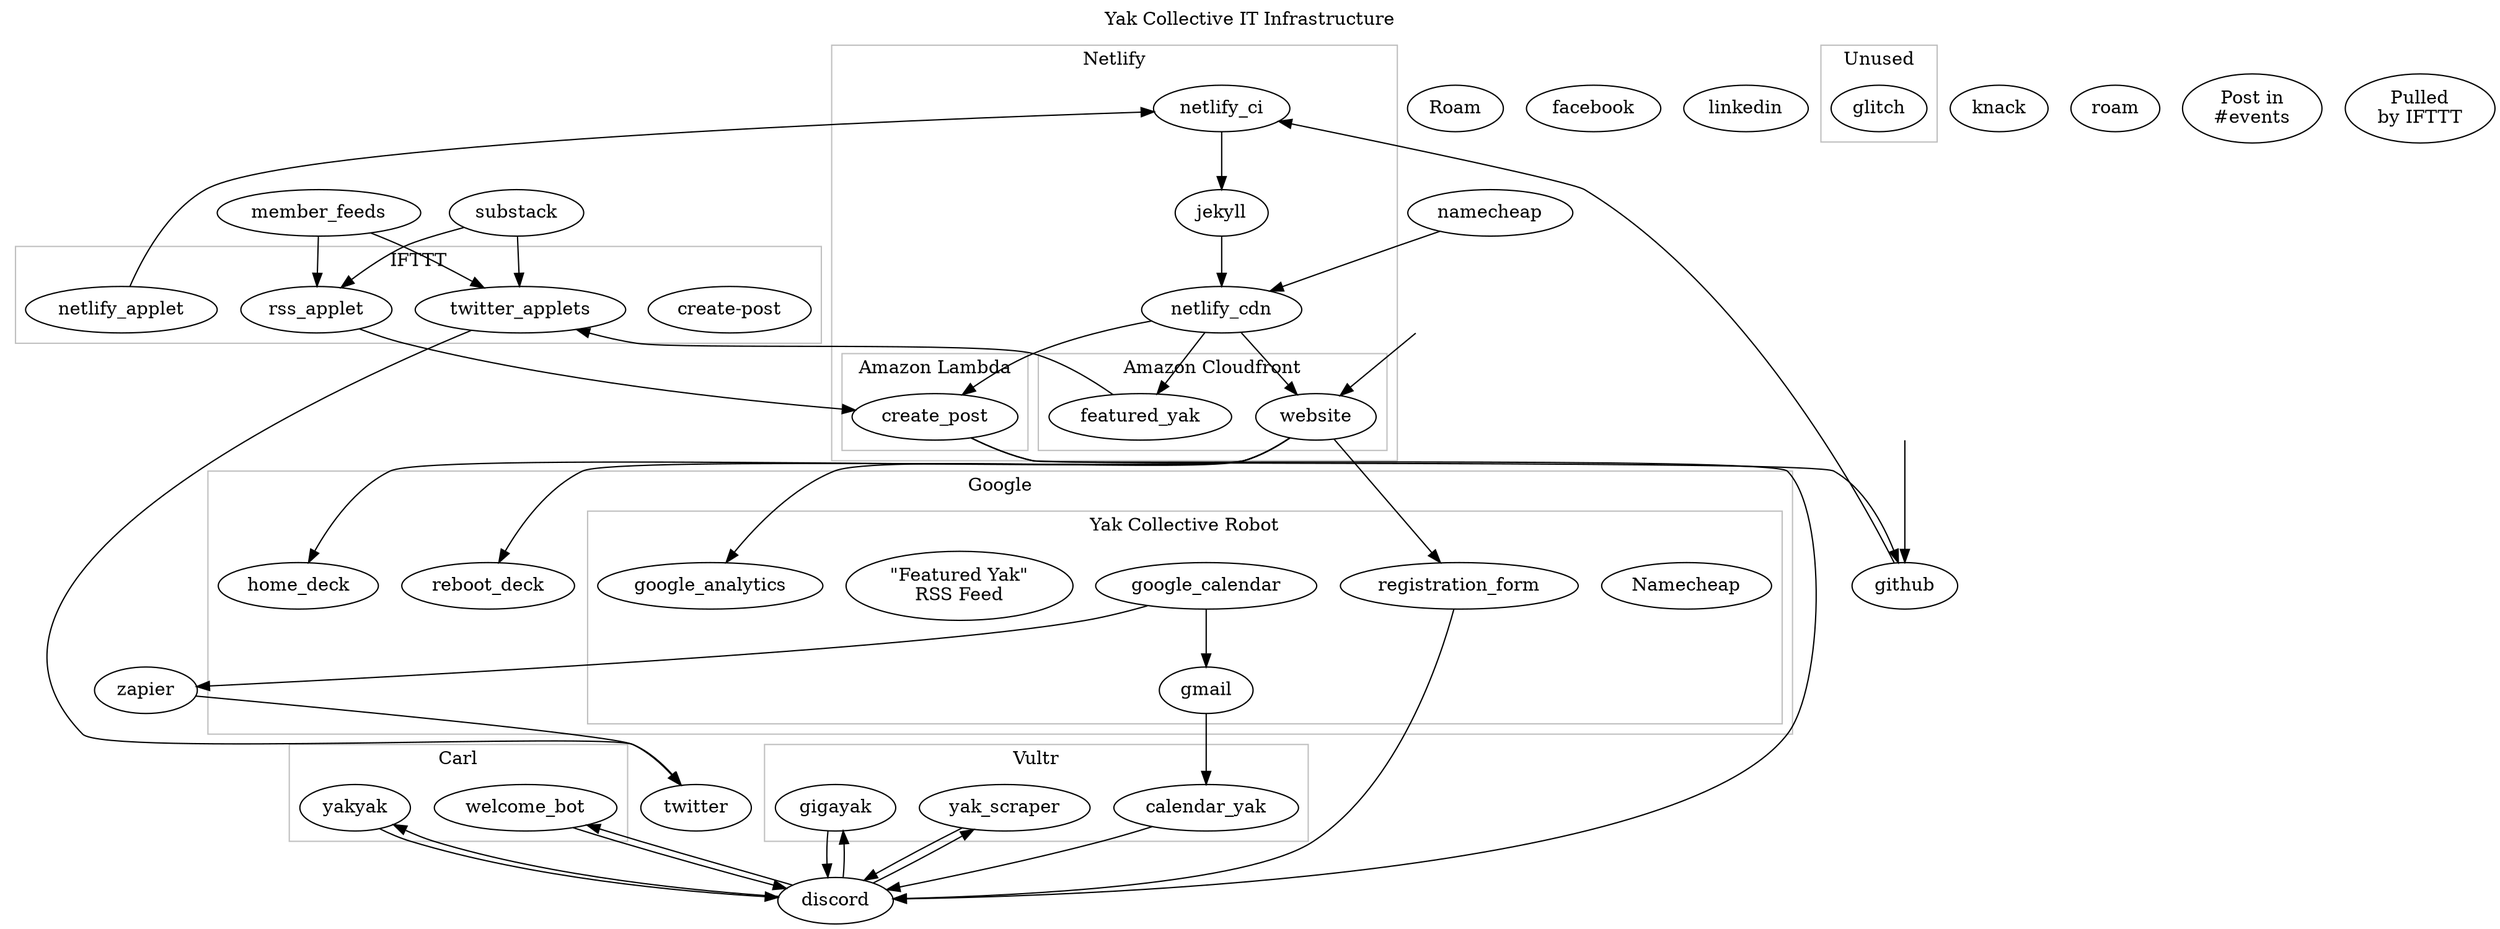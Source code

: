 # A dot file which includes all (known) Yak Collective IT
# infrastructure.
#
# Unlike standard Graphviz dot, we define some macros (in `macros.sed`)
# that need to be replaced pre-render. You should familiarize yourself
# with that file before editing this one.

digraph yak_infrastructure {
	labelloc = "t";
	label = "Yak Collective IT Infrastructure";
	labelURL = "https://roamresearch.com/#/app/ArtOfGig/page/6fhTlx1p_";

	# Components
	#
	subgraph cluster_google {
		labelloc = "t";
		label = "Google";
		color = "gray";

		subgraph cluster_robot {
			labelloc = "t";
			label = "Yak Collective Robot";
			labelURL = "https://roamresearch.com/#/app/ArtOfGig/page/bRd-QWJA0";
			color = "gray";

			gmail INTERNAL_SERVICE [label = "Gmail"] [URL = "https://roamresearch.com/#/app/ArtOfGig/page/bRd-QWJA0"];
			google_analytics INTERNAL_SERVICE [label = "Google\nAnalytics"] [URL = "https://roamresearch.com/#/app/ArtOfGig/page/gkim0kNQ8"];
			google_calendar STATIC_DATA [label = "Google\nCalendar"] [URL = "https://roamresearch.com/#/app/ArtOfGig/page/5JAKKBvdi"];
			registration_form STATIC_DATA [label = "Registration\nForm"] [URL = "https://roamresearch.com/#/app/ArtOfGig/page/oG9FwDcRH"];
		}

		reboot_deck STATIC_DATA [label = "\"Don't Waste the\nReboot\" deck"] [URL = "https://roamresearch.com/#/app/ArtOfGig/page/s7km8fEQp"];
		home_deck STATIC_DATA [label = "\"The New Old\nHome\" deck"] [URL = "https://roamresearch.com/#/app/ArtOfGig/page/sGxc8YzrD"];
	}

	zapier INTERNAL_SERVICE [label = "Zapier"] [URL = "https://roamresearch.com/#/app/ArtOfGig/page/WW4JidMuQ"];

	subgraph cluster_vultr {
		labelloc = "t";
		label = "Vultr";
		labelURL = "https://roamresearch.com/#/app/ArtOfGig/page/WpgCSZdjg";
		color = "gray";

		calendar_yak APPLET [label = "Calendar Yak"] [URL = "https://roamresearch.com/#/app/ArtOfGig/page/h8CetC_Re"];
		yak_scraper APPLET [label = "yak_scraper"] [URL = "https://roamresearch.com/#/app/ArtOfGig/page/AaFxsbkdW"];
		gigayak APPLET [label = "gigayak"] [URL = "https://roamresearch.com/#/app/ArtOfGig/page/_1voFfg7g"];
	}

	subgraph cluster_carl {
		labelloc = "t";
		label = "Carl";
		labelURL = "https://roamresearch.com/#/app/ArtOfGig/page/wfmK-RIl1";
		color = "gray";

		welcome_bot APPLET [label = "welcome_bot"] [URL = "https://roamresearch.com/#/app/ArtOfGig/page/S_Xkw1vVi"];
		yakyak  APPLET [label = "yakyak"] [URL = "https://roamresearch.com/#/app/ArtOfGig/page/Q1LoZ_dE4"];
	}

	discord EXTERNAL_SERVICE [label = "Discord"] [URL = "https://roamresearch.com/#/app/ArtOfGig/page/AsI1N4yGZ"];

	substack EXTERNAL_SERVICE [label = "Substack"] [URL = "https://roamresearch.com/#/app/ArtOfGig/page/kMaCo6Xc-"];

	member_feeds STATIC_DATA [label = "Member RSS\nFeeds"] [URL = "https://roamresearch.com/#/app/ArtOfGig/page/RLF445t5m"];

	twitter EXTERNAL_SERVICE [label = "Twitter"] [URL = "https://roamresearch.com/#/app/ArtOfGig/page/ssp9sORuP"];
	facebook EXTERNAL_SERVICE [label = "Facebook"] [URL = "https://roamresearch.com/#/app/ArtOfGig/page/WZKSWTGz5"];
	linkedin EXTERNAL_SERVICE [label = "LinkedIn"] [URL = "https://roamresearch.com/#/app/ArtOfGig/page/M17w4lZJB"];

	subgraph cluster_unused {
		labelloc = "t";
		label = "Unused";
		color = "gray";

		glitch INTERNAL_SERVICE [label = "Glitch"] [URL = "https://roamresearch.com/#/app/ArtOfGig/page/bTxU0ABQS"];
	}

	subgraph cluster_ifttt {
		labelloc = "t";
		label = "IFTTT";
		labelURL = "https://roamresearch.com/#/app/ArtOfGig/page/1jMx-b5Fs";
		color = "gray";

		rss_applet APPLET [label = "create-post\nApplets"] [URL = "https://roamresearch.com/#/app/ArtOfGig/page/ucCeiIsih"];
		twitter_applets APPLET [label = "Twitter\nApplets"] [URL = "https://roamresearch.com/#/app/ArtOfGig/page/j7DInC9sg"];
		netlify_applet APPLET [label = "Netlify Build\nHook Applet"] [URL = "https://roamresearch.com/#/app/ArtOfGig/page/EWP06EjZH"];
	}

	github INTERNAL_SERVICE [label = "GitHub"] [URL = "https://roamresearch.com/#/app/ArtOfGig/page/1PVNV7Ell"];

	subgraph cluster_netlify {
		labelloc = "t";
		label = "Netlify";
		labelURL = "https://roamresearch.com/#/app/ArtOfGig/page/SVNduLQJn";
		color = "gray";

		netlify_ci INTERNAL_SERVICE [label = "Netlify Continuous\nIntegration"] [URL = "https://roamresearch.com/#/app/ArtOfGig/page/lfZqzDmtI"];
		jekyll APPLET [label = "Jekyll"] [URL = "https://roamresearch.com/#/app/ArtOfGig/page/fF35dWNYl"];
		netlify_cdn INTERNAL_SERVICE [label = "Netlify\nCDN"] [URL = "https://roamresearch.com/#/app/ArtOfGig/page/R-E2CDAe2"];

		subgraph cluster_cloudfront {
			labelloc = "t";
			label = "Amazon Cloudfront";
			color = "gray";

			website STATIC_DATA [label = "Yak Collective\nWebsite"] [URL = "https://roamresearch.com/#/app/ArtOfGig/page/h0Wx539Oq"];
			featured_yak STATIC_DATA [label = "\"Featured Yak\"\nRSS Feed"] [URL = "https://roamresearch.com/#/app/ArtOfGig/page/ZzuH6YDFq"];
		}

		subgraph cluster_lambda {
			labelloc = "t";
			label = "Amazon Lambda";
			color = "gray";

			create_post APPLET [label = "create-post"] [URL = "https://roamresearch.com/#/app/ArtOfGig/page/wDK81GyfO"];
		}
	}

	namecheap INTERNAL_SERVICE [label = "Namecheap"] [URL = "https://roamresearch.com/#/app/ArtOfGig/page/SrB_NQUiU"];
	knack EXTERNAL_SERVICE [label = "Knack"] [URL = "https://roamresearch.com/#/app/ArtOfGig/page/FDjmLsCeR"];
	roam EXTERNAL_SERVICE [label = "Roam"] [URL = "https://roamresearch.com/#/app/ArtOfGig/page/FEPWC0DLJ"];

	# Hidden user interaction nodes
	#
	visitor  [shape = plaintext] [label = ""];
	developer  [shape = plaintext] [label = ""];

	# Website data flows to Google
	#
	website -> google_analytics AUTO_DATA [label = "Visitor analytics"];
	website -> {reboot_deck, home_deck} USER_DATA [label = "Google Slides / PDF"];

	# Member registration flow
	#
	visitor -> website USER_DATA [label = "Website visitor"];
	website -> registration_form USER_DATA [label = "Sign up form\n(minimal data)"];
	registration_form -> discord USER_DATA [label = "Invite link"];
	discord -> {welcome_bot, yakyak} AUTO_DATA [label = "New user\nnotification / data"];
	welcome_bot -> discord AUTO_DATA [label = "Welcome message\nseries"];
	yakyak -> discord AUTO_DATA [label = "Prune inactive\nusers"];

	# Member interactions
	#
	discord -> {gigayak, yak_scraper} USER_DATA [label = "User\ncommand"];
	{gigayak, yak_scraper} -> discord USER_DATA [label = "Requested info or\nacknowledgement"];

	# Building the website
	#
	developer -> github USER_DATA [label = "Git commit"];
	github -> netlify_ci AUTO_DATA [label = "Repo contents pushed\non commit"];
	netlify_applet -> netlify_ci AUTO_DATA [label = "Trigger rebuild\nevery 24 hours"];
	netlify_ci -> jekyll AUTO_DATA [label = "Build website"];
	jekyll -> netlify_cdn AUTO_DATA [label = "Optimize & deploy\nwebsite files"];
	namecheap -> netlify_cdn AUTO_DATA [label = "DNS information"];
	netlify_cdn -> {website, featured_yak} AUTO_DATA [label = "Push to Amazon\nCloudfront"];
	netlify_cdn -> create_post AUTO_DATA [label = "Create Amazon\nLambda function"];

	# Various RSS feeds to the website/Discord
	#
	{member_feeds, substack} -> rss_applet USER_DATA [label = "Pulled\nby IFTTT"];
	rss_applet -> create_post AUTO_DATA [label = "RSS post data\nto webhook"];
	create_post -> github AUTO_DATA [label = "Commit new\nmember post"];
	create_post -> discord AUTO_DATA [label = "Post in\n#yaktalk-content"];

	# Various RSS feeds to Twitter/Discord
	#
	{member_feeds, substack} -> twitter_applets USER_DATA [label = "Pulled\nby IFTTT"];
	featured_yak -> twitter_applets AUTO_DATA [label = "Pulled\nby IFTTT"];
	twitter_applets -> twitter AUTO_DATA [label = "Tweet about\nnew content"];

	# Google Calendar  ->  Twitter/Discord
	#
	google_calendar -> zapier AUTO_DATA [label = "Pulled by\nZapier"];
	zapier -> twitter AUTO_DATA [label = "Tweet about\nnew content"];

	google_calendar -> gmail AUTO_DATA [label = "Notification and\nagenda emails"];
	gmail -> calendar_yak AUTO_DATA [label = "Gmail\nAPI"];
	calendar_yak -> discord AUTO_DATA [label = "Post in\n#events"];
}
